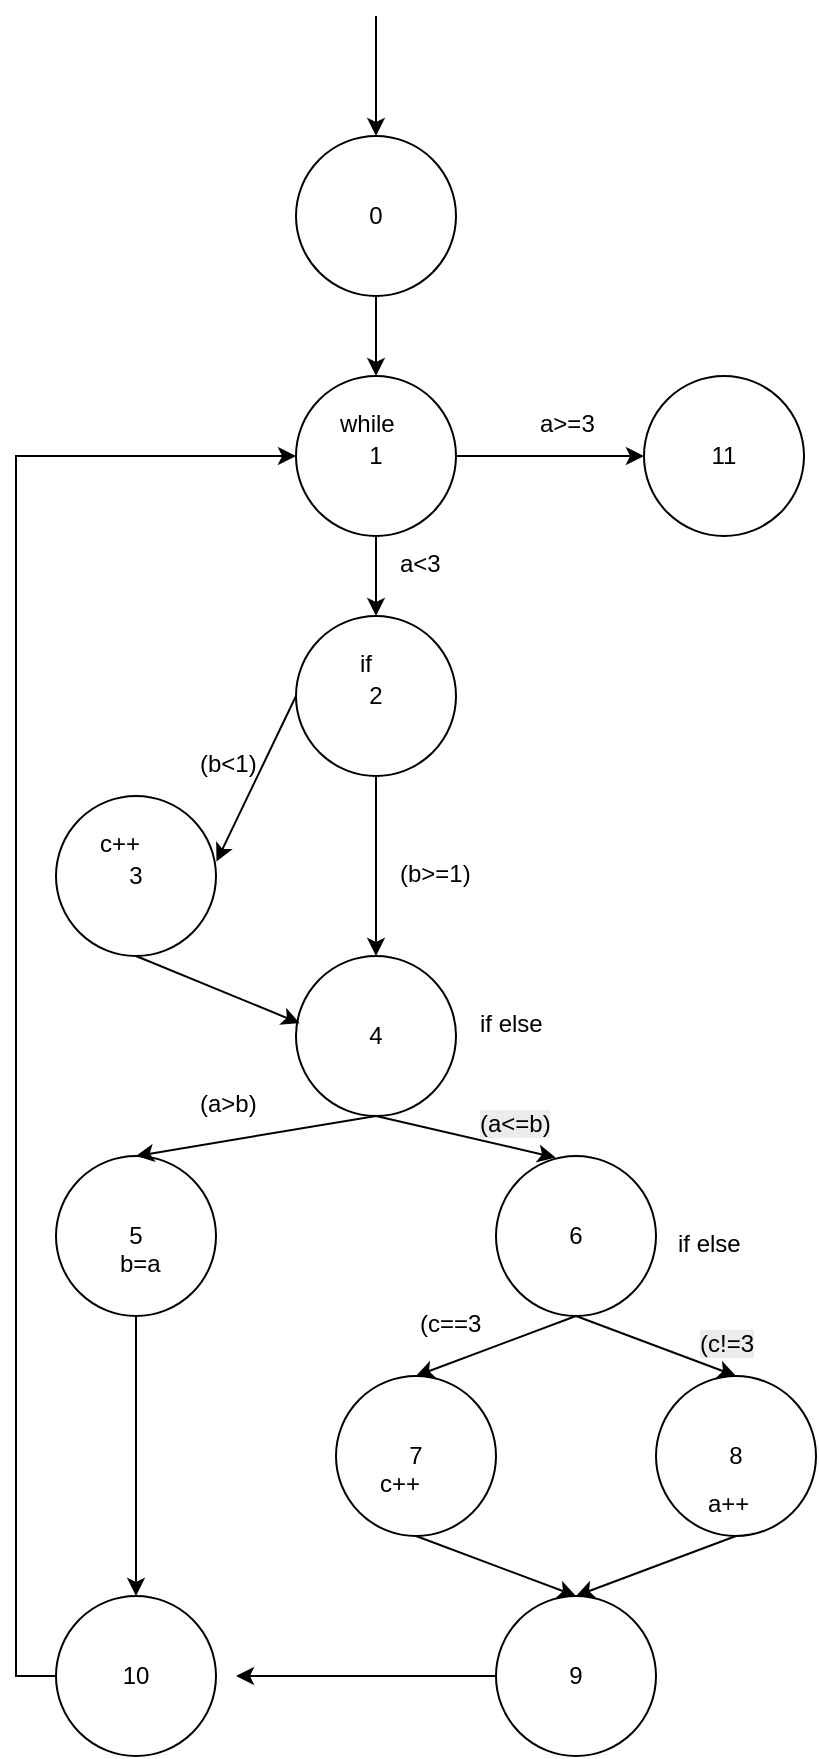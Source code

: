 <mxfile version="28.2.5">
  <diagram name="Trang-1" id="sj6R8hM3RuX7mH45mhPw">
    <mxGraphModel dx="892" dy="600" grid="1" gridSize="10" guides="1" tooltips="1" connect="1" arrows="1" fold="1" page="1" pageScale="1" pageWidth="827" pageHeight="1169" math="0" shadow="0">
      <root>
        <mxCell id="0" />
        <mxCell id="1" parent="0" />
        <mxCell id="kwj9SIugU13w1vflH6a5-10" style="edgeStyle=orthogonalEdgeStyle;rounded=0;orthogonalLoop=1;jettySize=auto;html=1;entryX=0.5;entryY=0;entryDx=0;entryDy=0;" edge="1" parent="1" source="kwj9SIugU13w1vflH6a5-1" target="kwj9SIugU13w1vflH6a5-2">
          <mxGeometry relative="1" as="geometry" />
        </mxCell>
        <mxCell id="kwj9SIugU13w1vflH6a5-1" value="0" style="ellipse;whiteSpace=wrap;html=1;aspect=fixed;" vertex="1" parent="1">
          <mxGeometry x="160" y="80" width="80" height="80" as="geometry" />
        </mxCell>
        <mxCell id="kwj9SIugU13w1vflH6a5-11" style="edgeStyle=orthogonalEdgeStyle;rounded=0;orthogonalLoop=1;jettySize=auto;html=1;entryX=0.5;entryY=0;entryDx=0;entryDy=0;" edge="1" parent="1" source="kwj9SIugU13w1vflH6a5-2" target="kwj9SIugU13w1vflH6a5-3">
          <mxGeometry relative="1" as="geometry" />
        </mxCell>
        <mxCell id="kwj9SIugU13w1vflH6a5-27" style="edgeStyle=orthogonalEdgeStyle;rounded=0;orthogonalLoop=1;jettySize=auto;html=1;entryX=0;entryY=0.5;entryDx=0;entryDy=0;" edge="1" parent="1" source="kwj9SIugU13w1vflH6a5-2" target="kwj9SIugU13w1vflH6a5-26">
          <mxGeometry relative="1" as="geometry" />
        </mxCell>
        <mxCell id="kwj9SIugU13w1vflH6a5-2" value="1" style="ellipse;whiteSpace=wrap;html=1;aspect=fixed;" vertex="1" parent="1">
          <mxGeometry x="160" y="200" width="80" height="80" as="geometry" />
        </mxCell>
        <mxCell id="kwj9SIugU13w1vflH6a5-12" style="edgeStyle=orthogonalEdgeStyle;rounded=0;orthogonalLoop=1;jettySize=auto;html=1;entryX=0.5;entryY=0;entryDx=0;entryDy=0;" edge="1" parent="1" source="kwj9SIugU13w1vflH6a5-3" target="kwj9SIugU13w1vflH6a5-5">
          <mxGeometry relative="1" as="geometry" />
        </mxCell>
        <mxCell id="kwj9SIugU13w1vflH6a5-3" value="2" style="ellipse;whiteSpace=wrap;html=1;aspect=fixed;" vertex="1" parent="1">
          <mxGeometry x="160" y="320" width="80" height="80" as="geometry" />
        </mxCell>
        <mxCell id="kwj9SIugU13w1vflH6a5-4" value="3" style="ellipse;whiteSpace=wrap;html=1;aspect=fixed;" vertex="1" parent="1">
          <mxGeometry x="40" y="410" width="80" height="80" as="geometry" />
        </mxCell>
        <mxCell id="kwj9SIugU13w1vflH6a5-5" value="4" style="ellipse;whiteSpace=wrap;html=1;aspect=fixed;" vertex="1" parent="1">
          <mxGeometry x="160" y="490" width="80" height="80" as="geometry" />
        </mxCell>
        <mxCell id="kwj9SIugU13w1vflH6a5-23" style="edgeStyle=orthogonalEdgeStyle;rounded=0;orthogonalLoop=1;jettySize=auto;html=1;entryX=0.5;entryY=0;entryDx=0;entryDy=0;" edge="1" parent="1" source="kwj9SIugU13w1vflH6a5-6" target="kwj9SIugU13w1vflH6a5-22">
          <mxGeometry relative="1" as="geometry" />
        </mxCell>
        <mxCell id="kwj9SIugU13w1vflH6a5-6" value="5" style="ellipse;whiteSpace=wrap;html=1;aspect=fixed;" vertex="1" parent="1">
          <mxGeometry x="40" y="590" width="80" height="80" as="geometry" />
        </mxCell>
        <mxCell id="kwj9SIugU13w1vflH6a5-7" value="6" style="ellipse;whiteSpace=wrap;html=1;aspect=fixed;" vertex="1" parent="1">
          <mxGeometry x="260" y="590" width="80" height="80" as="geometry" />
        </mxCell>
        <mxCell id="kwj9SIugU13w1vflH6a5-8" value="7" style="ellipse;whiteSpace=wrap;html=1;aspect=fixed;" vertex="1" parent="1">
          <mxGeometry x="180" y="700" width="80" height="80" as="geometry" />
        </mxCell>
        <mxCell id="kwj9SIugU13w1vflH6a5-9" value="8" style="ellipse;whiteSpace=wrap;html=1;aspect=fixed;" vertex="1" parent="1">
          <mxGeometry x="340" y="700" width="80" height="80" as="geometry" />
        </mxCell>
        <mxCell id="kwj9SIugU13w1vflH6a5-13" value="" style="endArrow=classic;html=1;rounded=0;entryX=1.003;entryY=0.41;entryDx=0;entryDy=0;entryPerimeter=0;exitX=0;exitY=0.5;exitDx=0;exitDy=0;" edge="1" parent="1" source="kwj9SIugU13w1vflH6a5-3" target="kwj9SIugU13w1vflH6a5-4">
          <mxGeometry width="50" height="50" relative="1" as="geometry">
            <mxPoint x="390" y="540" as="sourcePoint" />
            <mxPoint x="440" y="490" as="targetPoint" />
          </mxGeometry>
        </mxCell>
        <mxCell id="kwj9SIugU13w1vflH6a5-14" value="" style="endArrow=classic;html=1;rounded=0;entryX=0.023;entryY=0.42;entryDx=0;entryDy=0;entryPerimeter=0;exitX=0.5;exitY=1;exitDx=0;exitDy=0;" edge="1" parent="1" source="kwj9SIugU13w1vflH6a5-4" target="kwj9SIugU13w1vflH6a5-5">
          <mxGeometry width="50" height="50" relative="1" as="geometry">
            <mxPoint x="320" y="460" as="sourcePoint" />
            <mxPoint x="280" y="543" as="targetPoint" />
          </mxGeometry>
        </mxCell>
        <mxCell id="kwj9SIugU13w1vflH6a5-15" value="" style="endArrow=classic;html=1;rounded=0;entryX=0.5;entryY=0;entryDx=0;entryDy=0;exitX=0.5;exitY=1;exitDx=0;exitDy=0;" edge="1" parent="1" source="kwj9SIugU13w1vflH6a5-5" target="kwj9SIugU13w1vflH6a5-6">
          <mxGeometry width="50" height="50" relative="1" as="geometry">
            <mxPoint x="220" y="600" as="sourcePoint" />
            <mxPoint x="180" y="683" as="targetPoint" />
          </mxGeometry>
        </mxCell>
        <mxCell id="kwj9SIugU13w1vflH6a5-16" value="" style="endArrow=classic;html=1;rounded=0;entryX=0.373;entryY=0.01;entryDx=0;entryDy=0;entryPerimeter=0;exitX=0.5;exitY=1;exitDx=0;exitDy=0;" edge="1" parent="1" source="kwj9SIugU13w1vflH6a5-5" target="kwj9SIugU13w1vflH6a5-7">
          <mxGeometry width="50" height="50" relative="1" as="geometry">
            <mxPoint x="250" y="630" as="sourcePoint" />
            <mxPoint x="210" y="713" as="targetPoint" />
          </mxGeometry>
        </mxCell>
        <mxCell id="kwj9SIugU13w1vflH6a5-17" value="" style="endArrow=classic;html=1;rounded=0;entryX=0.5;entryY=0;entryDx=0;entryDy=0;exitX=0.5;exitY=1;exitDx=0;exitDy=0;" edge="1" parent="1" source="kwj9SIugU13w1vflH6a5-7" target="kwj9SIugU13w1vflH6a5-8">
          <mxGeometry width="50" height="50" relative="1" as="geometry">
            <mxPoint x="340" y="800" as="sourcePoint" />
            <mxPoint x="300" y="883" as="targetPoint" />
          </mxGeometry>
        </mxCell>
        <mxCell id="kwj9SIugU13w1vflH6a5-18" value="" style="endArrow=classic;html=1;rounded=0;entryX=0.5;entryY=0;entryDx=0;entryDy=0;exitX=0.5;exitY=1;exitDx=0;exitDy=0;" edge="1" parent="1" source="kwj9SIugU13w1vflH6a5-7" target="kwj9SIugU13w1vflH6a5-9">
          <mxGeometry width="50" height="50" relative="1" as="geometry">
            <mxPoint x="310" y="820" as="sourcePoint" />
            <mxPoint x="270" y="903" as="targetPoint" />
          </mxGeometry>
        </mxCell>
        <mxCell id="kwj9SIugU13w1vflH6a5-24" style="edgeStyle=orthogonalEdgeStyle;rounded=0;orthogonalLoop=1;jettySize=auto;html=1;" edge="1" parent="1" source="kwj9SIugU13w1vflH6a5-19">
          <mxGeometry relative="1" as="geometry">
            <mxPoint x="130" y="850" as="targetPoint" />
          </mxGeometry>
        </mxCell>
        <mxCell id="kwj9SIugU13w1vflH6a5-19" value="9" style="ellipse;whiteSpace=wrap;html=1;aspect=fixed;" vertex="1" parent="1">
          <mxGeometry x="260" y="810" width="80" height="80" as="geometry" />
        </mxCell>
        <mxCell id="kwj9SIugU13w1vflH6a5-20" value="" style="endArrow=classic;html=1;rounded=0;entryX=0.5;entryY=0;entryDx=0;entryDy=0;exitX=0.5;exitY=1;exitDx=0;exitDy=0;" edge="1" parent="1" source="kwj9SIugU13w1vflH6a5-8" target="kwj9SIugU13w1vflH6a5-19">
          <mxGeometry width="50" height="50" relative="1" as="geometry">
            <mxPoint x="320" y="770" as="sourcePoint" />
            <mxPoint x="280" y="853" as="targetPoint" />
          </mxGeometry>
        </mxCell>
        <mxCell id="kwj9SIugU13w1vflH6a5-21" value="" style="endArrow=classic;html=1;rounded=0;entryX=0.5;entryY=0;entryDx=0;entryDy=0;exitX=0.5;exitY=1;exitDx=0;exitDy=0;" edge="1" parent="1" source="kwj9SIugU13w1vflH6a5-9" target="kwj9SIugU13w1vflH6a5-19">
          <mxGeometry width="50" height="50" relative="1" as="geometry">
            <mxPoint x="420" y="830" as="sourcePoint" />
            <mxPoint x="380" y="913" as="targetPoint" />
          </mxGeometry>
        </mxCell>
        <mxCell id="kwj9SIugU13w1vflH6a5-25" style="edgeStyle=orthogonalEdgeStyle;rounded=0;orthogonalLoop=1;jettySize=auto;html=1;entryX=0;entryY=0.5;entryDx=0;entryDy=0;" edge="1" parent="1" source="kwj9SIugU13w1vflH6a5-22" target="kwj9SIugU13w1vflH6a5-2">
          <mxGeometry relative="1" as="geometry">
            <Array as="points">
              <mxPoint x="20" y="850" />
              <mxPoint x="20" y="240" />
            </Array>
          </mxGeometry>
        </mxCell>
        <mxCell id="kwj9SIugU13w1vflH6a5-22" value="10" style="ellipse;whiteSpace=wrap;html=1;aspect=fixed;" vertex="1" parent="1">
          <mxGeometry x="40" y="810" width="80" height="80" as="geometry" />
        </mxCell>
        <mxCell id="kwj9SIugU13w1vflH6a5-26" value="11" style="ellipse;whiteSpace=wrap;html=1;aspect=fixed;" vertex="1" parent="1">
          <mxGeometry x="334" y="200" width="80" height="80" as="geometry" />
        </mxCell>
        <mxCell id="kwj9SIugU13w1vflH6a5-28" value="" style="endArrow=classic;html=1;rounded=0;entryX=0.5;entryY=0;entryDx=0;entryDy=0;" edge="1" parent="1" target="kwj9SIugU13w1vflH6a5-1">
          <mxGeometry width="50" height="50" relative="1" as="geometry">
            <mxPoint x="200" y="20" as="sourcePoint" />
            <mxPoint x="390" y="70" as="targetPoint" />
          </mxGeometry>
        </mxCell>
        <mxCell id="kwj9SIugU13w1vflH6a5-29" value="while" style="text;whiteSpace=wrap;html=1;" vertex="1" parent="1">
          <mxGeometry x="180" y="210" width="60" height="40" as="geometry" />
        </mxCell>
        <mxCell id="kwj9SIugU13w1vflH6a5-30" value="a&amp;lt;3" style="text;whiteSpace=wrap;html=1;" vertex="1" parent="1">
          <mxGeometry x="210" y="280" width="50" height="40" as="geometry" />
        </mxCell>
        <mxCell id="kwj9SIugU13w1vflH6a5-31" value="if" style="text;whiteSpace=wrap;html=1;" vertex="1" parent="1">
          <mxGeometry x="190" y="330" width="40" height="40" as="geometry" />
        </mxCell>
        <mxCell id="kwj9SIugU13w1vflH6a5-32" value="(b&amp;lt;1)" style="text;whiteSpace=wrap;html=1;" vertex="1" parent="1">
          <mxGeometry x="110" y="380" width="60" height="40" as="geometry" />
        </mxCell>
        <mxCell id="kwj9SIugU13w1vflH6a5-33" value="c++" style="text;whiteSpace=wrap;html=1;" vertex="1" parent="1">
          <mxGeometry x="60" y="420" width="50" height="40" as="geometry" />
        </mxCell>
        <mxCell id="kwj9SIugU13w1vflH6a5-34" value="(b&amp;gt;=1)" style="text;whiteSpace=wrap;html=1;" vertex="1" parent="1">
          <mxGeometry x="210" y="435" width="60" height="30" as="geometry" />
        </mxCell>
        <mxCell id="kwj9SIugU13w1vflH6a5-35" value="if else" style="text;whiteSpace=wrap;html=1;" vertex="1" parent="1">
          <mxGeometry x="250" y="510" width="50" height="40" as="geometry" />
        </mxCell>
        <mxCell id="kwj9SIugU13w1vflH6a5-36" value="(a&amp;gt;b)" style="text;whiteSpace=wrap;html=1;" vertex="1" parent="1">
          <mxGeometry x="110" y="550" width="60" height="40" as="geometry" />
        </mxCell>
        <mxCell id="kwj9SIugU13w1vflH6a5-37" value="b=a" style="text;whiteSpace=wrap;html=1;" vertex="1" parent="1">
          <mxGeometry x="70" y="630" width="50" height="40" as="geometry" />
        </mxCell>
        <mxCell id="kwj9SIugU13w1vflH6a5-38" value="&lt;span style=&quot;color: rgb(0, 0, 0); font-family: Helvetica; font-size: 12px; font-style: normal; font-variant-ligatures: normal; font-variant-caps: normal; font-weight: 400; letter-spacing: normal; orphans: 2; text-align: left; text-indent: 0px; text-transform: none; widows: 2; word-spacing: 0px; -webkit-text-stroke-width: 0px; white-space: normal; background-color: rgb(236, 236, 236); text-decoration-thickness: initial; text-decoration-style: initial; text-decoration-color: initial; float: none; display: inline !important;&quot;&gt;(a&amp;lt;=b)&lt;/span&gt;" style="text;whiteSpace=wrap;html=1;" vertex="1" parent="1">
          <mxGeometry x="250" y="560" width="60" height="40" as="geometry" />
        </mxCell>
        <mxCell id="kwj9SIugU13w1vflH6a5-39" value="if else" style="text;whiteSpace=wrap;html=1;" vertex="1" parent="1">
          <mxGeometry x="349" y="620" width="50" height="40" as="geometry" />
        </mxCell>
        <mxCell id="kwj9SIugU13w1vflH6a5-40" value="(c==3" style="text;whiteSpace=wrap;html=1;" vertex="1" parent="1">
          <mxGeometry x="220" y="660" width="60" height="40" as="geometry" />
        </mxCell>
        <mxCell id="kwj9SIugU13w1vflH6a5-41" value="c++" style="text;whiteSpace=wrap;html=1;" vertex="1" parent="1">
          <mxGeometry x="200" y="740" width="50" height="40" as="geometry" />
        </mxCell>
        <mxCell id="kwj9SIugU13w1vflH6a5-42" value="a++" style="text;whiteSpace=wrap;html=1;" vertex="1" parent="1">
          <mxGeometry x="364" y="750" width="50" height="40" as="geometry" />
        </mxCell>
        <mxCell id="kwj9SIugU13w1vflH6a5-43" value="&lt;span style=&quot;color: rgb(0, 0, 0); font-family: Helvetica; font-size: 12px; font-style: normal; font-variant-ligatures: normal; font-variant-caps: normal; font-weight: 400; letter-spacing: normal; orphans: 2; text-align: left; text-indent: 0px; text-transform: none; widows: 2; word-spacing: 0px; -webkit-text-stroke-width: 0px; white-space: normal; background-color: rgb(236, 236, 236); text-decoration-thickness: initial; text-decoration-style: initial; text-decoration-color: initial; float: none; display: inline !important;&quot;&gt;(c!=3&lt;/span&gt;" style="text;whiteSpace=wrap;html=1;" vertex="1" parent="1">
          <mxGeometry x="360" y="670" width="60" height="40" as="geometry" />
        </mxCell>
        <mxCell id="kwj9SIugU13w1vflH6a5-44" value="a&amp;gt;=3" style="text;whiteSpace=wrap;html=1;" vertex="1" parent="1">
          <mxGeometry x="280" y="210" width="50" height="40" as="geometry" />
        </mxCell>
      </root>
    </mxGraphModel>
  </diagram>
</mxfile>
